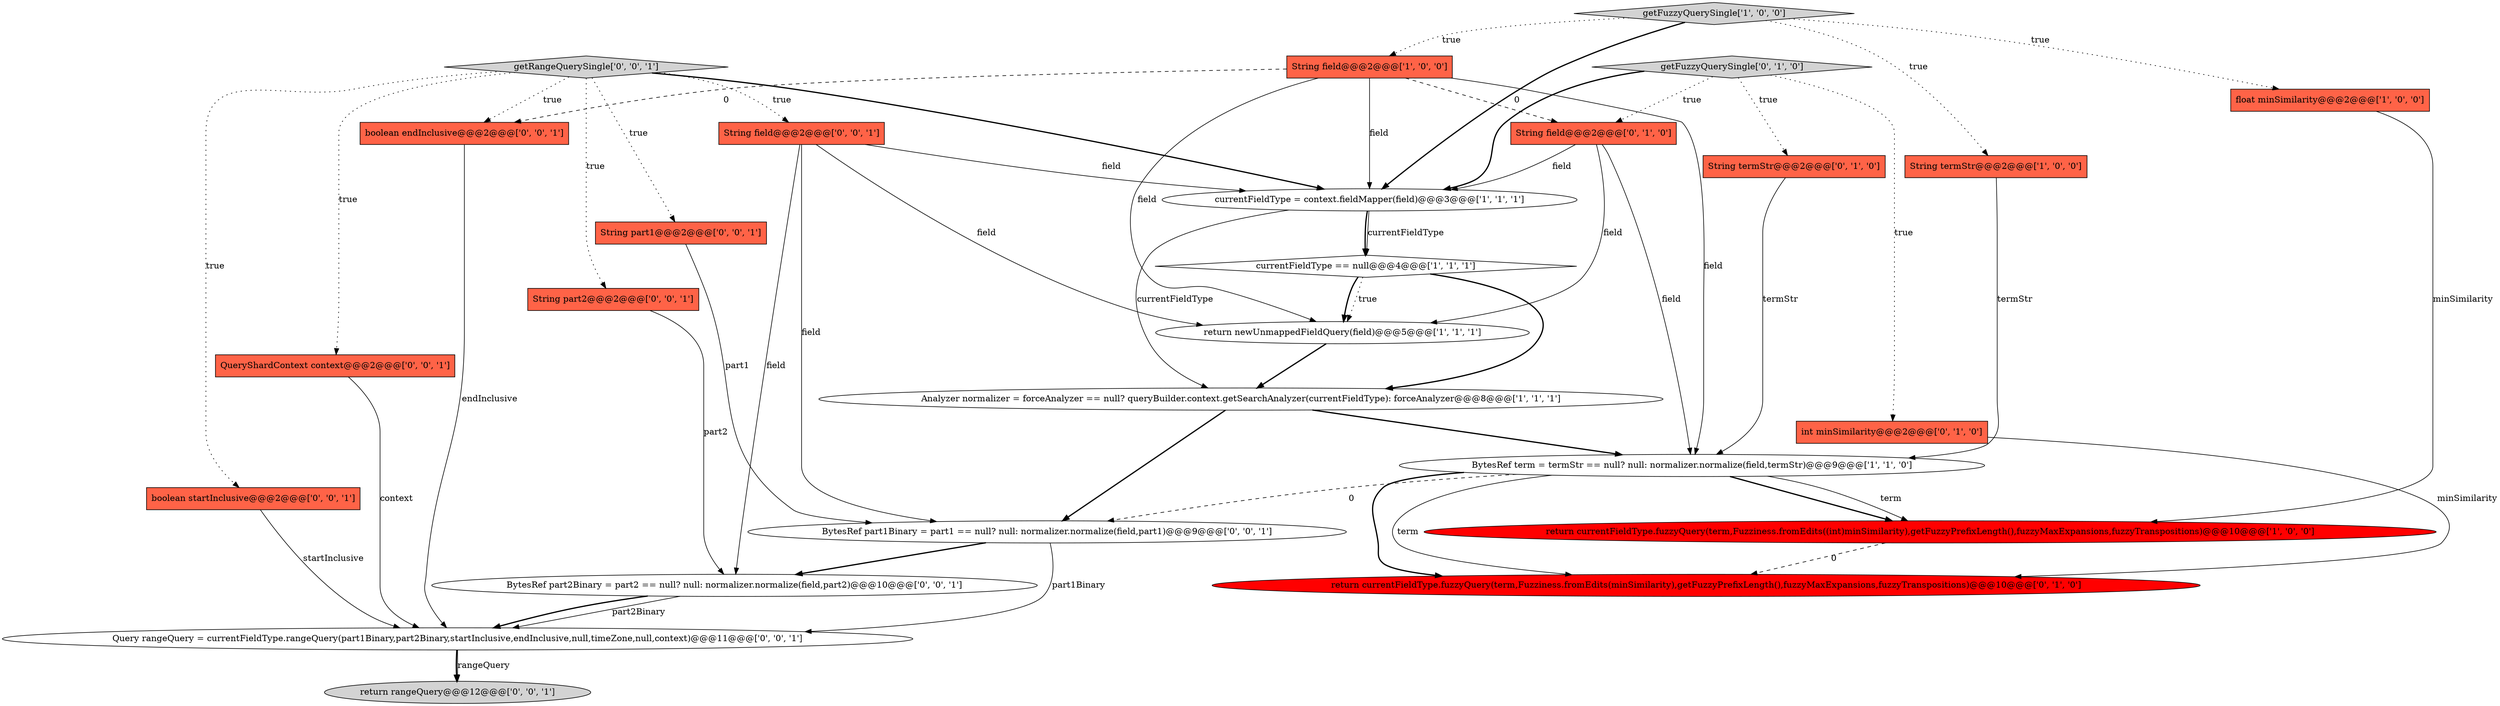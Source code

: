 digraph {
23 [style = filled, label = "String part1@@@2@@@['0', '0', '1']", fillcolor = tomato, shape = box image = "AAA0AAABBB3BBB"];
4 [style = filled, label = "return newUnmappedFieldQuery(field)@@@5@@@['1', '1', '1']", fillcolor = white, shape = ellipse image = "AAA0AAABBB1BBB"];
3 [style = filled, label = "Analyzer normalizer = forceAnalyzer == null? queryBuilder.context.getSearchAnalyzer(currentFieldType): forceAnalyzer@@@8@@@['1', '1', '1']", fillcolor = white, shape = ellipse image = "AAA0AAABBB1BBB"];
15 [style = filled, label = "Query rangeQuery = currentFieldType.rangeQuery(part1Binary,part2Binary,startInclusive,endInclusive,null,timeZone,null,context)@@@11@@@['0', '0', '1']", fillcolor = white, shape = ellipse image = "AAA0AAABBB3BBB"];
25 [style = filled, label = "BytesRef part2Binary = part2 == null? null: normalizer.normalize(field,part2)@@@10@@@['0', '0', '1']", fillcolor = white, shape = ellipse image = "AAA0AAABBB3BBB"];
1 [style = filled, label = "currentFieldType == null@@@4@@@['1', '1', '1']", fillcolor = white, shape = diamond image = "AAA0AAABBB1BBB"];
5 [style = filled, label = "return currentFieldType.fuzzyQuery(term,Fuzziness.fromEdits((int)minSimilarity),getFuzzyPrefixLength(),fuzzyMaxExpansions,fuzzyTranspositions)@@@10@@@['1', '0', '0']", fillcolor = red, shape = ellipse image = "AAA1AAABBB1BBB"];
0 [style = filled, label = "float minSimilarity@@@2@@@['1', '0', '0']", fillcolor = tomato, shape = box image = "AAA0AAABBB1BBB"];
20 [style = filled, label = "QueryShardContext context@@@2@@@['0', '0', '1']", fillcolor = tomato, shape = box image = "AAA0AAABBB3BBB"];
17 [style = filled, label = "return rangeQuery@@@12@@@['0', '0', '1']", fillcolor = lightgray, shape = ellipse image = "AAA0AAABBB3BBB"];
13 [style = filled, label = "int minSimilarity@@@2@@@['0', '1', '0']", fillcolor = tomato, shape = box image = "AAA0AAABBB2BBB"];
21 [style = filled, label = "BytesRef part1Binary = part1 == null? null: normalizer.normalize(field,part1)@@@9@@@['0', '0', '1']", fillcolor = white, shape = ellipse image = "AAA0AAABBB3BBB"];
10 [style = filled, label = "return currentFieldType.fuzzyQuery(term,Fuzziness.fromEdits(minSimilarity),getFuzzyPrefixLength(),fuzzyMaxExpansions,fuzzyTranspositions)@@@10@@@['0', '1', '0']", fillcolor = red, shape = ellipse image = "AAA1AAABBB2BBB"];
6 [style = filled, label = "String termStr@@@2@@@['1', '0', '0']", fillcolor = tomato, shape = box image = "AAA0AAABBB1BBB"];
11 [style = filled, label = "getFuzzyQuerySingle['0', '1', '0']", fillcolor = lightgray, shape = diamond image = "AAA0AAABBB2BBB"];
19 [style = filled, label = "String part2@@@2@@@['0', '0', '1']", fillcolor = tomato, shape = box image = "AAA0AAABBB3BBB"];
12 [style = filled, label = "String termStr@@@2@@@['0', '1', '0']", fillcolor = tomato, shape = box image = "AAA0AAABBB2BBB"];
14 [style = filled, label = "String field@@@2@@@['0', '1', '0']", fillcolor = tomato, shape = box image = "AAA1AAABBB2BBB"];
24 [style = filled, label = "boolean endInclusive@@@2@@@['0', '0', '1']", fillcolor = tomato, shape = box image = "AAA0AAABBB3BBB"];
9 [style = filled, label = "getFuzzyQuerySingle['1', '0', '0']", fillcolor = lightgray, shape = diamond image = "AAA0AAABBB1BBB"];
8 [style = filled, label = "currentFieldType = context.fieldMapper(field)@@@3@@@['1', '1', '1']", fillcolor = white, shape = ellipse image = "AAA0AAABBB1BBB"];
2 [style = filled, label = "BytesRef term = termStr == null? null: normalizer.normalize(field,termStr)@@@9@@@['1', '1', '0']", fillcolor = white, shape = ellipse image = "AAA0AAABBB1BBB"];
16 [style = filled, label = "getRangeQuerySingle['0', '0', '1']", fillcolor = lightgray, shape = diamond image = "AAA0AAABBB3BBB"];
18 [style = filled, label = "String field@@@2@@@['0', '0', '1']", fillcolor = tomato, shape = box image = "AAA0AAABBB3BBB"];
22 [style = filled, label = "boolean startInclusive@@@2@@@['0', '0', '1']", fillcolor = tomato, shape = box image = "AAA0AAABBB3BBB"];
7 [style = filled, label = "String field@@@2@@@['1', '0', '0']", fillcolor = tomato, shape = box image = "AAA1AAABBB1BBB"];
16->19 [style = dotted, label="true"];
4->3 [style = bold, label=""];
20->15 [style = solid, label="context"];
1->4 [style = bold, label=""];
14->8 [style = solid, label="field"];
9->0 [style = dotted, label="true"];
16->8 [style = bold, label=""];
16->18 [style = dotted, label="true"];
14->2 [style = solid, label="field"];
7->14 [style = dashed, label="0"];
18->4 [style = solid, label="field"];
11->12 [style = dotted, label="true"];
22->15 [style = solid, label="startInclusive"];
11->14 [style = dotted, label="true"];
1->3 [style = bold, label=""];
16->20 [style = dotted, label="true"];
18->25 [style = solid, label="field"];
14->4 [style = solid, label="field"];
1->4 [style = dotted, label="true"];
11->13 [style = dotted, label="true"];
8->3 [style = solid, label="currentFieldType"];
18->8 [style = solid, label="field"];
8->1 [style = solid, label="currentFieldType"];
21->25 [style = bold, label=""];
9->8 [style = bold, label=""];
2->10 [style = bold, label=""];
9->6 [style = dotted, label="true"];
6->2 [style = solid, label="termStr"];
0->5 [style = solid, label="minSimilarity"];
16->23 [style = dotted, label="true"];
16->22 [style = dotted, label="true"];
25->15 [style = solid, label="part2Binary"];
19->25 [style = solid, label="part2"];
2->10 [style = solid, label="term"];
8->1 [style = bold, label=""];
12->2 [style = solid, label="termStr"];
15->17 [style = bold, label=""];
3->2 [style = bold, label=""];
5->10 [style = dashed, label="0"];
2->21 [style = dashed, label="0"];
21->15 [style = solid, label="part1Binary"];
7->24 [style = dashed, label="0"];
7->2 [style = solid, label="field"];
23->21 [style = solid, label="part1"];
7->8 [style = solid, label="field"];
25->15 [style = bold, label=""];
11->8 [style = bold, label=""];
3->21 [style = bold, label=""];
18->21 [style = solid, label="field"];
9->7 [style = dotted, label="true"];
13->10 [style = solid, label="minSimilarity"];
15->17 [style = solid, label="rangeQuery"];
16->24 [style = dotted, label="true"];
2->5 [style = bold, label=""];
2->5 [style = solid, label="term"];
7->4 [style = solid, label="field"];
24->15 [style = solid, label="endInclusive"];
}
